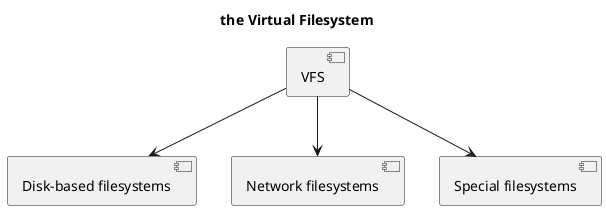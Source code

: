@startuml
title the Virtual Filesystem

[VFS]-->[Disk-based filesystems]
[VFS]-->[Network filesystems]
[VFS]-->[Special filesystems]

@enduml